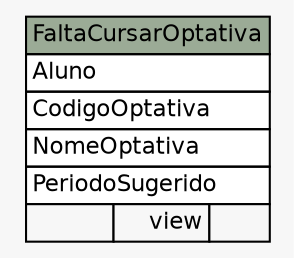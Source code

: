 // dot 2.36.0 on Linux 3.13.0-24-generic
// SchemaSpy rev 590
digraph "FaltaCursarOptativa" {
  graph [
    rankdir="RL"
    bgcolor="#f7f7f7"
    nodesep="0.18"
    ranksep="0.46"
    fontname="Helvetica"
    fontsize="11"
  ];
  node [
    fontname="Helvetica"
    fontsize="11"
    shape="plaintext"
  ];
  edge [
    arrowsize="0.8"
  ];
  "FaltaCursarOptativa" [
    label=<
    <TABLE BORDER="0" CELLBORDER="1" CELLSPACING="0" BGCOLOR="#ffffff">
      <TR><TD COLSPAN="3" BGCOLOR="#9bab96" ALIGN="CENTER">FaltaCursarOptativa</TD></TR>
      <TR><TD PORT="Aluno" COLSPAN="3" ALIGN="LEFT">Aluno</TD></TR>
      <TR><TD PORT="CodigoOptativa" COLSPAN="3" ALIGN="LEFT">CodigoOptativa</TD></TR>
      <TR><TD PORT="NomeOptativa" COLSPAN="3" ALIGN="LEFT">NomeOptativa</TD></TR>
      <TR><TD PORT="PeriodoSugerido" COLSPAN="3" ALIGN="LEFT">PeriodoSugerido</TD></TR>
      <TR><TD ALIGN="LEFT" BGCOLOR="#f7f7f7">  </TD><TD ALIGN="RIGHT" BGCOLOR="#f7f7f7">view</TD><TD ALIGN="RIGHT" BGCOLOR="#f7f7f7">  </TD></TR>
    </TABLE>>
    URL="tables/FaltaCursarOptativa.html"
    tooltip="FaltaCursarOptativa"
  ];
}
